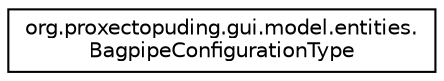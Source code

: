 digraph "Graphical Class Hierarchy"
{
  edge [fontname="Helvetica",fontsize="10",labelfontname="Helvetica",labelfontsize="10"];
  node [fontname="Helvetica",fontsize="10",shape=record];
  rankdir="LR";
  Node0 [label="org.proxectopuding.gui.model.entities.\lBagpipeConfigurationType",height=0.2,width=0.4,color="black", fillcolor="white", style="filled",URL="$enumorg_1_1proxectopuding_1_1gui_1_1model_1_1entities_1_1BagpipeConfigurationType.html"];
}
